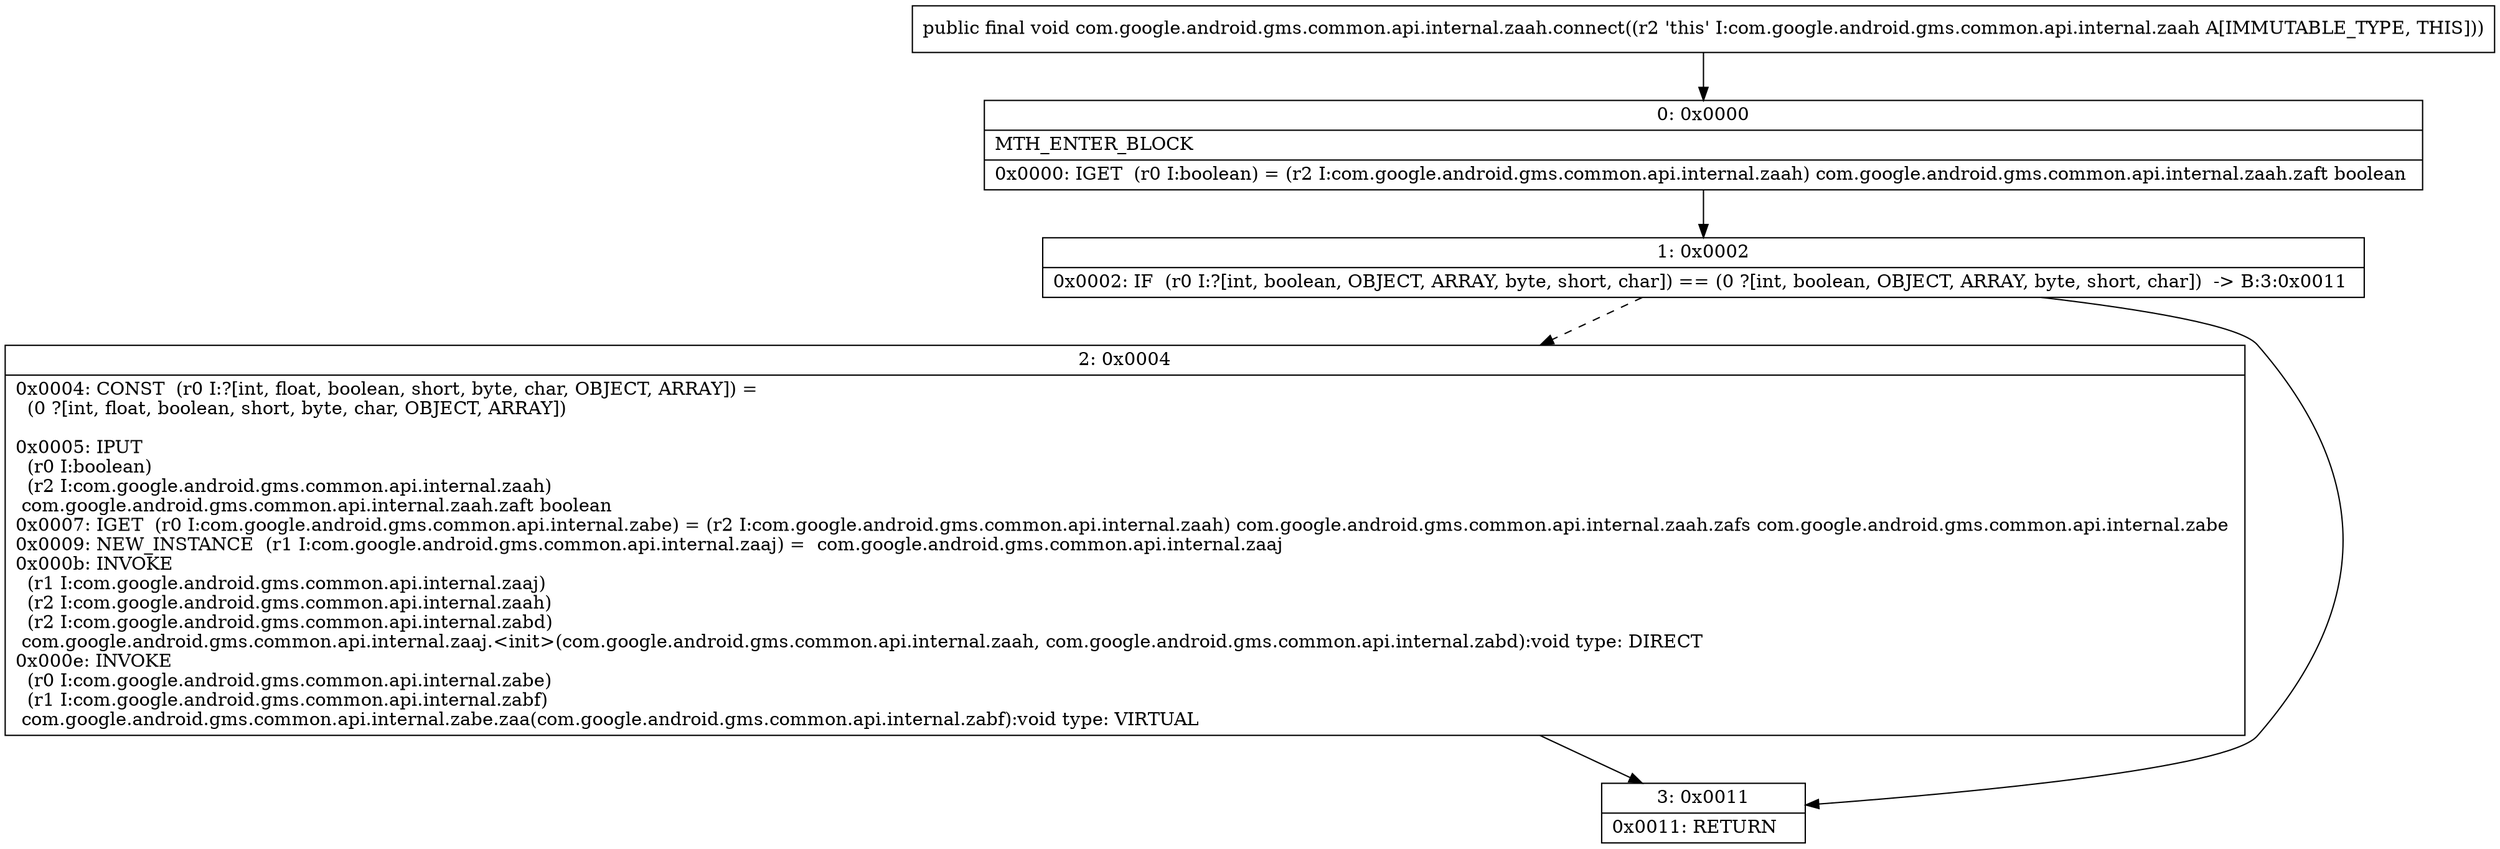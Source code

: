 digraph "CFG forcom.google.android.gms.common.api.internal.zaah.connect()V" {
Node_0 [shape=record,label="{0\:\ 0x0000|MTH_ENTER_BLOCK\l|0x0000: IGET  (r0 I:boolean) = (r2 I:com.google.android.gms.common.api.internal.zaah) com.google.android.gms.common.api.internal.zaah.zaft boolean \l}"];
Node_1 [shape=record,label="{1\:\ 0x0002|0x0002: IF  (r0 I:?[int, boolean, OBJECT, ARRAY, byte, short, char]) == (0 ?[int, boolean, OBJECT, ARRAY, byte, short, char])  \-\> B:3:0x0011 \l}"];
Node_2 [shape=record,label="{2\:\ 0x0004|0x0004: CONST  (r0 I:?[int, float, boolean, short, byte, char, OBJECT, ARRAY]) = \l  (0 ?[int, float, boolean, short, byte, char, OBJECT, ARRAY])\l \l0x0005: IPUT  \l  (r0 I:boolean)\l  (r2 I:com.google.android.gms.common.api.internal.zaah)\l com.google.android.gms.common.api.internal.zaah.zaft boolean \l0x0007: IGET  (r0 I:com.google.android.gms.common.api.internal.zabe) = (r2 I:com.google.android.gms.common.api.internal.zaah) com.google.android.gms.common.api.internal.zaah.zafs com.google.android.gms.common.api.internal.zabe \l0x0009: NEW_INSTANCE  (r1 I:com.google.android.gms.common.api.internal.zaaj) =  com.google.android.gms.common.api.internal.zaaj \l0x000b: INVOKE  \l  (r1 I:com.google.android.gms.common.api.internal.zaaj)\l  (r2 I:com.google.android.gms.common.api.internal.zaah)\l  (r2 I:com.google.android.gms.common.api.internal.zabd)\l com.google.android.gms.common.api.internal.zaaj.\<init\>(com.google.android.gms.common.api.internal.zaah, com.google.android.gms.common.api.internal.zabd):void type: DIRECT \l0x000e: INVOKE  \l  (r0 I:com.google.android.gms.common.api.internal.zabe)\l  (r1 I:com.google.android.gms.common.api.internal.zabf)\l com.google.android.gms.common.api.internal.zabe.zaa(com.google.android.gms.common.api.internal.zabf):void type: VIRTUAL \l}"];
Node_3 [shape=record,label="{3\:\ 0x0011|0x0011: RETURN   \l}"];
MethodNode[shape=record,label="{public final void com.google.android.gms.common.api.internal.zaah.connect((r2 'this' I:com.google.android.gms.common.api.internal.zaah A[IMMUTABLE_TYPE, THIS])) }"];
MethodNode -> Node_0;
Node_0 -> Node_1;
Node_1 -> Node_2[style=dashed];
Node_1 -> Node_3;
Node_2 -> Node_3;
}

